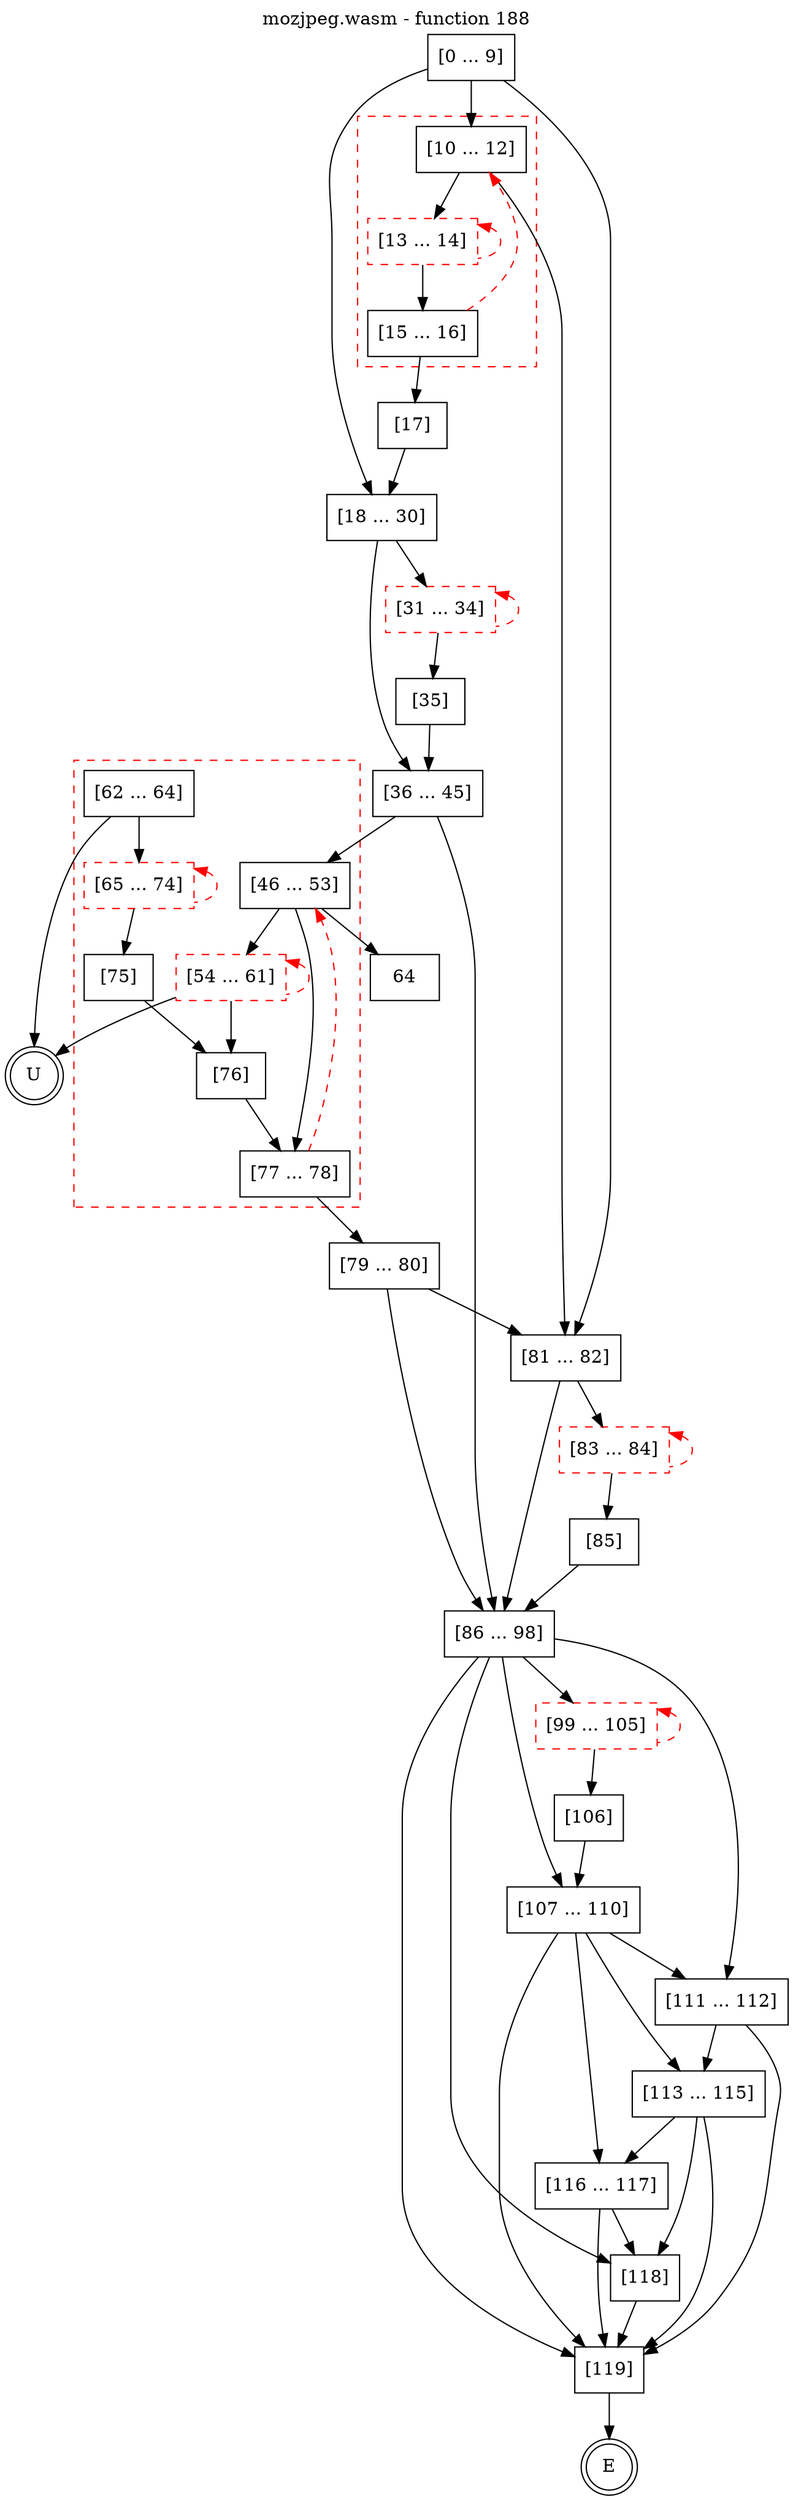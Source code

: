 digraph finite_state_machine {
    label = "mozjpeg.wasm - function 188"
    labelloc =  t
    labelfontsize = 16
    labelfontcolor = black
    labelfontname = "Helvetica"
    node [shape = doublecircle]; E U ;
    node [shape = box];
    node [shape=box, color=black, style=solid] 0[label="[0 ... 9]"]
    subgraph cluster_10{
    label = "";
    style = dashed color = red;
    node [shape=box, color=black, style=solid] 10[label="[10 ... 12]"]
    node [shape=box, color=red, style=dashed] 13[label="[13 ... 14]"]
    node [shape=box, color=black, style=solid] 15[label="[15 ... 16]"]
    }
    node [shape=box, color=black, style=solid] 17[label="[17]"]
    node [shape=box, color=black, style=solid] 18[label="[18 ... 30]"]
    node [shape=box, color=red, style=dashed] 31[label="[31 ... 34]"]
    node [shape=box, color=black, style=solid] 35[label="[35]"]
    node [shape=box, color=black, style=solid] 36[label="[36 ... 45]"]
    subgraph cluster_46{
    label = "";
    style = dashed color = red;
    node [shape=box, color=black, style=solid] 46[label="[46 ... 53]"]
    node [shape=box, color=red, style=dashed] 54[label="[54 ... 61]"]
    node [shape=box, color=black, style=solid] 62[label="[62 ... 64]"]
    node [shape=box, color=red, style=dashed] 65[label="[65 ... 74]"]
    node [shape=box, color=black, style=solid] 75[label="[75]"]
    node [shape=box, color=black, style=solid] 76[label="[76]"]
    node [shape=box, color=black, style=solid] 77[label="[77 ... 78]"]
    }
    node [shape=box, color=black, style=solid] 79[label="[79 ... 80]"]
    node [shape=box, color=black, style=solid] 81[label="[81 ... 82]"]
    node [shape=box, color=red, style=dashed] 83[label="[83 ... 84]"]
    node [shape=box, color=black, style=solid] 85[label="[85]"]
    node [shape=box, color=black, style=solid] 86[label="[86 ... 98]"]
    node [shape=box, color=red, style=dashed] 99[label="[99 ... 105]"]
    node [shape=box, color=black, style=solid] 106[label="[106]"]
    node [shape=box, color=black, style=solid] 107[label="[107 ... 110]"]
    node [shape=box, color=black, style=solid] 111[label="[111 ... 112]"]
    node [shape=box, color=black, style=solid] 113[label="[113 ... 115]"]
    node [shape=box, color=black, style=solid] 116[label="[116 ... 117]"]
    node [shape=box, color=black, style=solid] 118[label="[118]"]
    node [shape=box, color=black, style=solid] 119[label="[119]"]
    node [shape=box, color=black, style=solid] U[label="U"]
    0 -> 10;
    0 -> 18;
    0 -> 81;
    10 -> 13;
    10 -> 81;
    13 -> 15;
    13 -> 13[style="dashed" color="red" dir=back];
    15 -> 10[style="dashed" color="red"];
    15 -> 17;
    17 -> 18;
    18 -> 31;
    18 -> 36;
    31 -> 35;
    31 -> 31[style="dashed" color="red" dir=back];
    35 -> 36;
    36 -> 46;
    36 -> 86;
    46 -> 54;
    46 -> 64;
    46 -> 77;
    54 -> 76;
    54 -> U;
    54 -> 54[style="dashed" color="red" dir=back];
    62 -> 65;
    62 -> U;
    65 -> 75;
    65 -> 65[style="dashed" color="red" dir=back];
    75 -> 76;
    76 -> 77;
    77 -> 46[style="dashed" color="red"];
    77 -> 79;
    79 -> 81;
    79 -> 86;
    81 -> 83;
    81 -> 86;
    83 -> 85;
    83 -> 83[style="dashed" color="red" dir=back];
    85 -> 86;
    86 -> 99;
    86 -> 107;
    86 -> 111;
    86 -> 118;
    86 -> 119;
    99 -> 106;
    99 -> 99[style="dashed" color="red" dir=back];
    106 -> 107;
    107 -> 111;
    107 -> 113;
    107 -> 116;
    107 -> 119;
    111 -> 113;
    111 -> 119;
    113 -> 116;
    113 -> 118;
    113 -> 119;
    116 -> 118;
    116 -> 119;
    118 -> 119;
    119 -> E;
}
